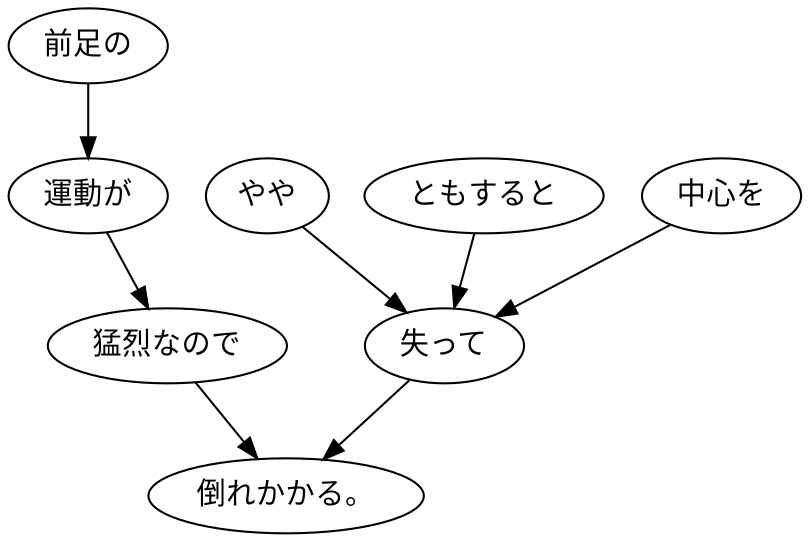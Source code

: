 digraph graph618 {
	node0 [label="前足の"];
	node1 [label="運動が"];
	node2 [label="猛烈なので"];
	node3 [label="やや"];
	node4 [label="ともすると"];
	node5 [label="中心を"];
	node6 [label="失って"];
	node7 [label="倒れかかる。"];
	node0 -> node1;
	node1 -> node2;
	node2 -> node7;
	node3 -> node6;
	node4 -> node6;
	node5 -> node6;
	node6 -> node7;
}
